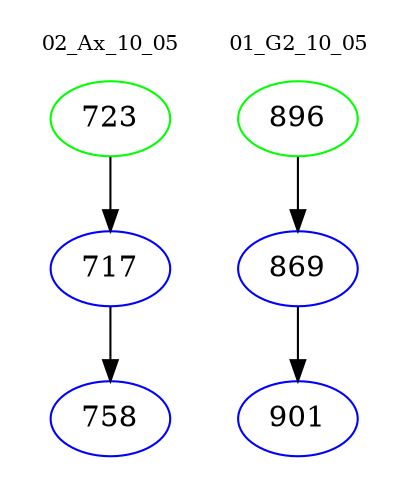 digraph{
subgraph cluster_0 {
color = white
label = "02_Ax_10_05";
fontsize=10;
T0_723 [label="723", color="green"]
T0_723 -> T0_717 [color="black"]
T0_717 [label="717", color="blue"]
T0_717 -> T0_758 [color="black"]
T0_758 [label="758", color="blue"]
}
subgraph cluster_1 {
color = white
label = "01_G2_10_05";
fontsize=10;
T1_896 [label="896", color="green"]
T1_896 -> T1_869 [color="black"]
T1_869 [label="869", color="blue"]
T1_869 -> T1_901 [color="black"]
T1_901 [label="901", color="blue"]
}
}
